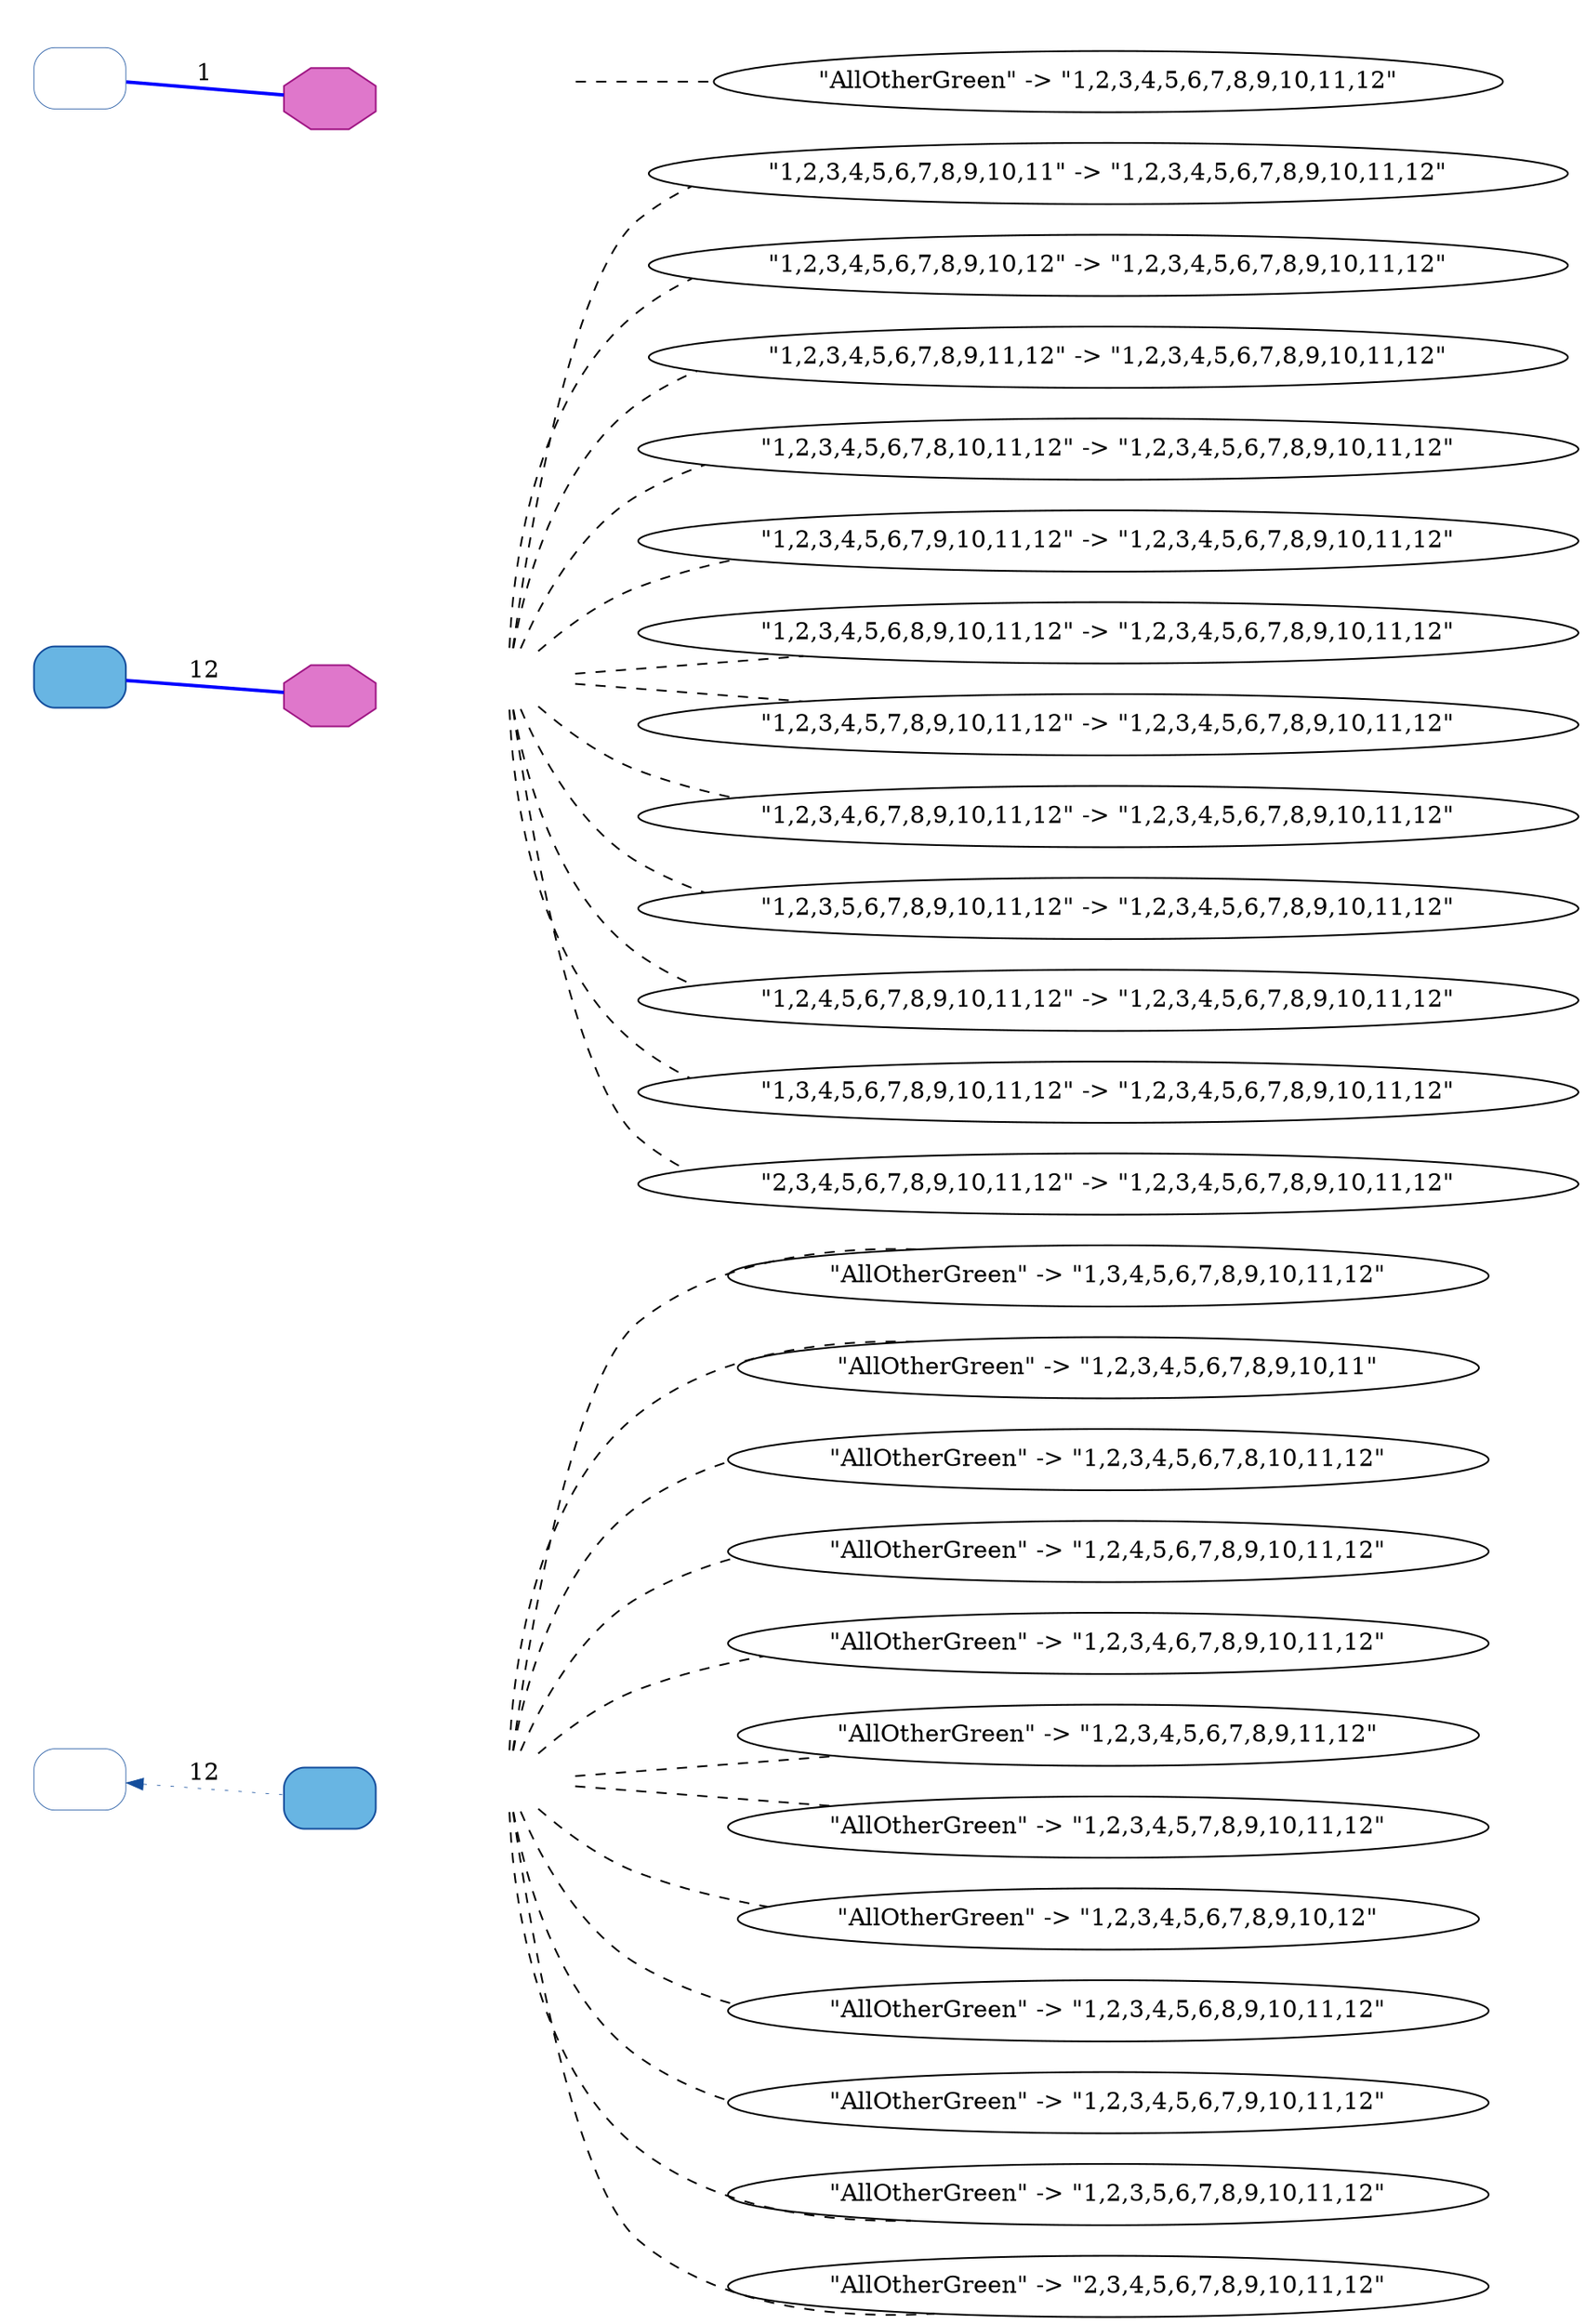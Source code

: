 
digraph{
rankdir=LR

subgraph cluster_0 {
    style=filled;
    color=transparent;
    e0_start [penwidth=0.4, fontname="Helvetica", color="#134d9c", style=rounded, shape=box, label=" "];
e0_end [fillcolor="#68b5e3", fontname="Helvetica", color="#134d9c", style="rounded,filled", shape=box, label=" "];

    e0_start -> e0_end [ penwidth=0.4,dir=back,color="#134d9c",style=dotted, minlen=2, label=12 ];
    e0_inv [style=invis]
    e0_start -> e0_inv [style=invis]
    e0_end -> e0_inv [style=invis]
};
            

subgraph cluster_1 {
    style=filled;
    color=transparent;
    e1_start [fillcolor="#68b5e3", fontname="Helvetica", color="#134d9c", style="rounded,filled", shape=box, label=" "];
e1_end [fontname="Helvetica", fillcolor="#df77cb", color="#9f1684", shape=octagon, style=filled, label=" "];

    e1_start -> e1_end [ color="#0000FF",arrowhead=none,style=solid,penwidth=2, minlen=2, label=12 ];
    e1_inv [style=invis]
    e1_start -> e1_inv [style=invis]
    e1_end -> e1_inv [style=invis]
};
            

subgraph cluster_2 {
    style=filled;
    color=transparent;
    e2_start [penwidth=0.4, fontname="Helvetica", color="#134d9c", style=rounded, shape=box, label=" "];
e2_end [fontname="Helvetica", fillcolor="#df77cb", color="#9f1684", shape=octagon, style=filled, label=" "];

    e2_start -> e2_end [ color="#0000FF",arrowhead=none,style=solid,penwidth=2, minlen=2, label=1 ];
    e2_inv [style=invis]
    e2_start -> e2_inv [style=invis]
    e2_end -> e2_inv [style=invis]
};
            
n3 [ label="\"AllOtherGreen\" -> \"1,3,4,5,6,7,8,9,10,11,12\""];
e0_inv -> n3 [dir=none, style=dashed];
n4 [ label="\"AllOtherGreen\" -> \"1,2,3,4,5,6,7,8,9,10,11\""];
e0_inv -> n4 [dir=none, style=dashed];
n5 [ label="\"AllOtherGreen\" -> \"1,2,3,4,5,6,7,8,10,11,12\""];
e0_inv -> n5 [dir=none, style=dashed];
n6 [ label="\"AllOtherGreen\" -> \"1,2,4,5,6,7,8,9,10,11,12\""];
e0_inv -> n6 [dir=none, style=dashed];
n7 [ label="\"AllOtherGreen\" -> \"1,2,3,4,6,7,8,9,10,11,12\""];
e0_inv -> n7 [dir=none, style=dashed];
n8 [ label="\"AllOtherGreen\" -> \"1,2,3,4,5,6,7,8,9,11,12\""];
e0_inv -> n8 [dir=none, style=dashed];
n9 [ label="\"AllOtherGreen\" -> \"1,2,3,4,5,7,8,9,10,11,12\""];
e0_inv -> n9 [dir=none, style=dashed];
n10 [ label="\"AllOtherGreen\" -> \"1,2,3,4,5,6,7,8,9,10,12\""];
e0_inv -> n10 [dir=none, style=dashed];
n11 [ label="\"AllOtherGreen\" -> \"1,2,3,4,5,6,8,9,10,11,12\""];
e0_inv -> n11 [dir=none, style=dashed];
n12 [ label="\"AllOtherGreen\" -> \"1,2,3,4,5,6,7,9,10,11,12\""];
e0_inv -> n12 [dir=none, style=dashed];
n13 [ label="\"AllOtherGreen\" -> \"1,2,3,5,6,7,8,9,10,11,12\""];
e0_inv -> n13 [dir=none, style=dashed];
n14 [ label="\"AllOtherGreen\" -> \"2,3,4,5,6,7,8,9,10,11,12\""];
e0_inv -> n14 [dir=none, style=dashed];
n15 [ label="\"1,2,3,4,5,6,7,8,9,10,11\" -> \"1,2,3,4,5,6,7,8,9,10,11,12\""];
e1_inv -> n15 [dir=none, style=dashed];
n16 [ label="\"1,2,3,4,5,6,7,8,9,10,12\" -> \"1,2,3,4,5,6,7,8,9,10,11,12\""];
e1_inv -> n16 [dir=none, style=dashed];
n17 [ label="\"1,2,3,4,5,6,7,8,9,11,12\" -> \"1,2,3,4,5,6,7,8,9,10,11,12\""];
e1_inv -> n17 [dir=none, style=dashed];
n18 [ label="\"1,2,3,4,5,6,7,8,10,11,12\" -> \"1,2,3,4,5,6,7,8,9,10,11,12\""];
e1_inv -> n18 [dir=none, style=dashed];
n19 [ label="\"1,2,3,4,5,6,7,9,10,11,12\" -> \"1,2,3,4,5,6,7,8,9,10,11,12\""];
e1_inv -> n19 [dir=none, style=dashed];
n20 [ label="\"1,2,3,4,5,6,8,9,10,11,12\" -> \"1,2,3,4,5,6,7,8,9,10,11,12\""];
e1_inv -> n20 [dir=none, style=dashed];
n21 [ label="\"1,2,3,4,5,7,8,9,10,11,12\" -> \"1,2,3,4,5,6,7,8,9,10,11,12\""];
e1_inv -> n21 [dir=none, style=dashed];
n22 [ label="\"1,2,3,4,6,7,8,9,10,11,12\" -> \"1,2,3,4,5,6,7,8,9,10,11,12\""];
e1_inv -> n22 [dir=none, style=dashed];
n23 [ label="\"1,2,3,5,6,7,8,9,10,11,12\" -> \"1,2,3,4,5,6,7,8,9,10,11,12\""];
e1_inv -> n23 [dir=none, style=dashed];
n24 [ label="\"1,2,4,5,6,7,8,9,10,11,12\" -> \"1,2,3,4,5,6,7,8,9,10,11,12\""];
e1_inv -> n24 [dir=none, style=dashed];
n25 [ label="\"1,3,4,5,6,7,8,9,10,11,12\" -> \"1,2,3,4,5,6,7,8,9,10,11,12\""];
e1_inv -> n25 [dir=none, style=dashed];
n26 [ label="\"2,3,4,5,6,7,8,9,10,11,12\" -> \"1,2,3,4,5,6,7,8,9,10,11,12\""];
e1_inv -> n26 [dir=none, style=dashed];
n27 [ label="\"AllOtherGreen\" -> \"1,2,3,4,5,6,7,8,9,10,11,12\""];
e2_inv -> n27 [dir=none, style=dashed];

}
            